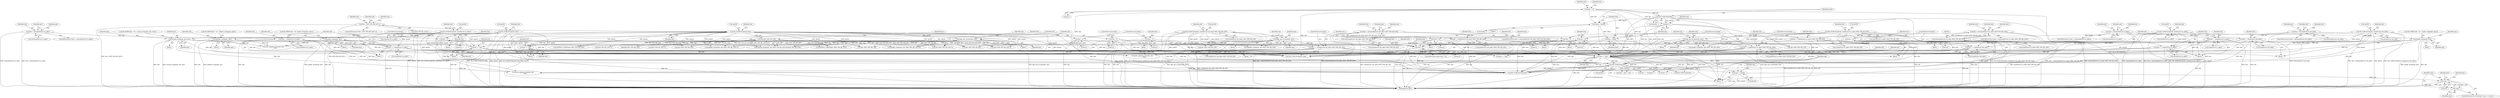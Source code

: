 digraph "0_tcpdump_13d52e9c0e7caf7e6325b0051bc90a49968be67f@pointer" {
"1001118" [label="(Call,snpa = tptr[0])"];
"1001114" [label="(Call,ND_TCHECK(tptr[0]))"];
"1000850" [label="(Call,ND_TCHECK2(tptr[0], sizeof(struct in6_addr)))"];
"1000756" [label="(Call,ND_TCHECK2(tptr[0], sizeof(struct in_addr)))"];
"1000892" [label="(Call,ND_TCHECK2(tptr[0], sizeof(struct in6_addr)+BGP_VPN_RD_LEN))"];
"1000798" [label="(Call,ND_TCHECK2(tptr[0], sizeof(struct in_addr)+BGP_VPN_RD_LEN))"];
"1000944" [label="(Call,ND_TCHECK2(tptr[0], sizeof(struct in_addr)))"];
"1001004" [label="(Call,ND_TCHECK2(tptr[0], tlen))"];
"1000989" [label="(Call,tlen < BGP_VPN_RD_LEN+1)"];
"1001111" [label="(Call,tptr += tlen)"];
"1000864" [label="(Call,tlen -= sizeof(struct in6_addr))"];
"1000834" [label="(Call,tlen < (int)sizeof(struct in6_addr))"];
"1000939" [label="(Call,tlen = 0)"];
"1000845" [label="(Call,tlen = 0)"];
"1000793" [label="(Call,tlen = 0)"];
"1000701" [label="(Call,tlen = nhlen)"];
"1000696" [label="(Call,nhlen = tptr[0])"];
"1000692" [label="(Call,ND_TCHECK(tptr[0]))"];
"1000689" [label="(Call,tptr +=3)"];
"1000751" [label="(Call,tlen = 0)"];
"1000887" [label="(Call,tlen = 0)"];
"1000984" [label="(Call,tlen = 0)"];
"1000820" [label="(Call,tlen -= (sizeof(struct in_addr)+BGP_VPN_RD_LEN))"];
"1000780" [label="(Call,tlen < (int)(sizeof(struct in_addr)+BGP_VPN_RD_LEN))"];
"1000782" [label="(Call,(int)(sizeof(struct in_addr)+BGP_VPN_RD_LEN))"];
"1001068" [label="(Call,tlen = 0)"];
"1000718" [label="(Call,tlen > 0)"];
"1000914" [label="(Call,tlen -= (sizeof(struct in6_addr)+BGP_VPN_RD_LEN))"];
"1000874" [label="(Call,tlen < (int)(sizeof(struct in6_addr)+BGP_VPN_RD_LEN))"];
"1000876" [label="(Call,(int)(sizeof(struct in6_addr)+BGP_VPN_RD_LEN))"];
"1000958" [label="(Call,tlen -= (sizeof(struct in_addr)))"];
"1000928" [label="(Call,tlen < (int)sizeof(struct in_addr))"];
"1000770" [label="(Call,tlen -= sizeof(struct in_addr))"];
"1000740" [label="(Call,tlen < (int)sizeof(struct in_addr))"];
"1000999" [label="(Call,tlen = 0)"];
"1000826" [label="(Call,tptr += (sizeof(struct in_addr)+BGP_VPN_RD_LEN))"];
"1000812" [label="(Call,bgp_vpn_rd_print(ndo, tptr))"];
"1000704" [label="(Call,tptr++)"];
"1000962" [label="(Call,tptr += (sizeof(struct in_addr)))"];
"1000955" [label="(Call,ipaddr_string(ndo, tptr))"];
"1000774" [label="(Call,tptr += sizeof(struct in_addr))"];
"1000767" [label="(Call,ipaddr_string(ndo, tptr))"];
"1000868" [label="(Call,tptr += sizeof(struct in6_addr))"];
"1000861" [label="(Call,ip6addr_string(ndo, tptr))"];
"1001065" [label="(Call,tptr += tlen)"];
"1001023" [label="(Call,tlen-BGP_VPN_RD_LEN)"];
"1001015" [label="(Call,bgp_vpn_rd_print(ndo, tptr))"];
"1000981" [label="(Call,tptr += tlen)"];
"1000977" [label="(Call,isonsap_string(ndo, tptr, tlen))"];
"1000967" [label="(Call,ND_TCHECK2(tptr[0], tlen))"];
"1000920" [label="(Call,tptr += (sizeof(struct in6_addr)+BGP_VPN_RD_LEN))"];
"1000906" [label="(Call,bgp_vpn_rd_print(ndo, tptr))"];
"1001135" [label="(Call,snpa > 0)"];
"1001138" [label="(Call,snpa--)"];
"1000874" [label="(Call,tlen < (int)(sizeof(struct in6_addr)+BGP_VPN_RD_LEN))"];
"1000776" [label="(Call,sizeof(struct in_addr))"];
"1000944" [label="(Call,ND_TCHECK2(tptr[0], sizeof(struct in_addr)))"];
"1000765" [label="(Block,)"];
"1000798" [label="(Call,ND_TCHECK2(tptr[0], sizeof(struct in_addr)+BGP_VPN_RD_LEN))"];
"1000888" [label="(Identifier,tlen)"];
"1000707" [label="(Identifier,tlen)"];
"1001114" [label="(Call,ND_TCHECK(tptr[0]))"];
"1001097" [label="(Call,tptr += tlen)"];
"1001004" [label="(Call,ND_TCHECK2(tptr[0], tlen))"];
"1000835" [label="(Identifier,tlen)"];
"1000811" [label="(Block,)"];
"1000956" [label="(Identifier,ndo)"];
"1000878" [label="(Call,sizeof(struct in6_addr)+BGP_VPN_RD_LEN)"];
"1001116" [label="(Identifier,tptr)"];
"1001168" [label="(Identifier,tptr)"];
"1001005" [label="(Call,tptr[0])"];
"1000939" [label="(Call,tlen = 0)"];
"1000846" [label="(Identifier,tlen)"];
"1001066" [label="(Identifier,tptr)"];
"1000968" [label="(Call,tptr[0])"];
"1001073" [label="(Call,ND_TCHECK2(tptr[0], tlen))"];
"1000705" [label="(Identifier,tptr)"];
"1000797" [label="(Block,)"];
"1000836" [label="(Call,(int)sizeof(struct in6_addr))"];
"1000689" [label="(Call,tptr +=3)"];
"1000742" [label="(Call,(int)sizeof(struct in_addr))"];
"1000828" [label="(Call,sizeof(struct in_addr)+BGP_VPN_RD_LEN)"];
"1000718" [label="(Call,tlen > 0)"];
"1000780" [label="(Call,tlen < (int)(sizeof(struct in_addr)+BGP_VPN_RD_LEN))"];
"1000997" [label="(Identifier,ndo)"];
"1000840" [label="(Block,)"];
"1001120" [label="(Call,tptr[0])"];
"1000812" [label="(Call,bgp_vpn_rd_print(ndo, tptr))"];
"1001138" [label="(Call,snpa--)"];
"1000856" [label="(Call,ND_PRINT((ndo, \"%s\", ip6addr_string(ndo, tptr))))"];
"1000928" [label="(Call,tlen < (int)sizeof(struct in_addr))"];
"1000950" [label="(Call,ND_PRINT((ndo, \"%s\", ipaddr_string(ndo, tptr))))"];
"1000941" [label="(Literal,0)"];
"1000958" [label="(Call,tlen -= (sizeof(struct in_addr)))"];
"1000690" [label="(Identifier,tptr)"];
"1000892" [label="(Call,ND_TCHECK2(tptr[0], sizeof(struct in6_addr)+BGP_VPN_RD_LEN))"];
"1000814" [label="(Identifier,tptr)"];
"1000906" [label="(Call,bgp_vpn_rd_print(ndo, tptr))"];
"1001143" [label="(Identifier,tptr)"];
"1000934" [label="(Block,)"];
"1000959" [label="(Identifier,tlen)"];
"1000930" [label="(Call,(int)sizeof(struct in_addr))"];
"1001118" [label="(Call,snpa = tptr[0])"];
"1000756" [label="(Call,ND_TCHECK2(tptr[0], sizeof(struct in_addr)))"];
"1000989" [label="(Call,tlen < BGP_VPN_RD_LEN+1)"];
"1000755" [label="(Block,)"];
"1000739" [label="(ControlStructure,if (tlen < (int)sizeof(struct in_addr)))"];
"1000960" [label="(Call,sizeof(struct in_addr))"];
"1000971" [label="(Identifier,tlen)"];
"1000794" [label="(Identifier,tlen)"];
"1000693" [label="(Call,tptr[0])"];
"1000910" [label="(Identifier,ndo)"];
"1000983" [label="(Identifier,tlen)"];
"1000945" [label="(Call,tptr[0])"];
"1001167" [label="(Call,tptr < pptr + len)"];
"1001071" [label="(ControlStructure,break;)"];
"1000813" [label="(Identifier,ndo)"];
"1000692" [label="(Call,ND_TCHECK(tptr[0]))"];
"1000793" [label="(Call,tlen = 0)"];
"1000864" [label="(Call,tlen -= sizeof(struct in6_addr))"];
"1001001" [label="(Literal,0)"];
"1000771" [label="(Identifier,tlen)"];
"1000764" [label="(Identifier,ndo)"];
"1000817" [label="(Call,tptr+BGP_VPN_RD_LEN)"];
"1000843" [label="(Identifier,ndo)"];
"1000889" [label="(Literal,0)"];
"1000753" [label="(Literal,0)"];
"1000926" [label="(ControlStructure,break;)"];
"1000717" [label="(ControlStructure,while (tlen > 0))"];
"1000847" [label="(Literal,0)"];
"1001068" [label="(Call,tlen = 0)"];
"1000865" [label="(Identifier,tlen)"];
"1000980" [label="(Identifier,tlen)"];
"1000769" [label="(Identifier,tptr)"];
"1000799" [label="(Call,tptr[0])"];
"1001000" [label="(Identifier,tlen)"];
"1001014" [label="(Block,)"];
"1001062" [label="(Call,BGP_VPN_RD_LEN+3)"];
"1001006" [label="(Identifier,tptr)"];
"1001136" [label="(Identifier,snpa)"];
"1000827" [label="(Identifier,tptr)"];
"1000788" [label="(Block,)"];
"1000834" [label="(Call,tlen < (int)sizeof(struct in6_addr))"];
"1000791" [label="(Identifier,ndo)"];
"1001016" [label="(Identifier,ndo)"];
"1000849" [label="(Block,)"];
"1000955" [label="(Call,ipaddr_string(ndo, tptr))"];
"1000698" [label="(Call,tptr[0])"];
"1000902" [label="(Identifier,ndo)"];
"1001025" [label="(Identifier,BGP_VPN_RD_LEN)"];
"1000768" [label="(Identifier,ndo)"];
"1001139" [label="(Identifier,snpa)"];
"1000908" [label="(Identifier,tptr)"];
"1000845" [label="(Call,tlen = 0)"];
"1000779" [label="(ControlStructure,if (tlen < (int)(sizeof(struct in_addr)+BGP_VPN_RD_LEN)))"];
"1000859" [label="(Block,)"];
"1000697" [label="(Identifier,nhlen)"];
"1001634" [label="(Call,tptr += advance)"];
"1000772" [label="(Call,sizeof(struct in_addr))"];
"1000720" [label="(Literal,0)"];
"1000981" [label="(Call,tptr += tlen)"];
"1001017" [label="(Identifier,tptr)"];
"1000885" [label="(Identifier,ndo)"];
"1000991" [label="(Call,BGP_VPN_RD_LEN+1)"];
"1000775" [label="(Identifier,tptr)"];
"1001092" [label="(Call,print_unknown_data(ndo, tptr, \"\n\t    \", tlen))"];
"1000982" [label="(Identifier,tptr)"];
"1000915" [label="(Identifier,tlen)"];
"1000800" [label="(Identifier,tptr)"];
"1000988" [label="(ControlStructure,if (tlen < BGP_VPN_RD_LEN+1))"];
"1001060" [label="(Call,tptr+BGP_VPN_RD_LEN+3)"];
"1000815" [label="(Call,ipaddr_string(ndo, tptr+BGP_VPN_RD_LEN))"];
"1001048" [label="(Call,EXTRACT_24BITS(tptr+BGP_VPN_RD_LEN))"];
"1000808" [label="(Identifier,ndo)"];
"1001011" [label="(Identifier,ndo)"];
"1000757" [label="(Call,tptr[0])"];
"1000802" [label="(Call,sizeof(struct in_addr)+BGP_VPN_RD_LEN)"];
"1000987" [label="(ControlStructure,break;)"];
"1000740" [label="(Call,tlen < (int)sizeof(struct in_addr))"];
"1000916" [label="(Call,sizeof(struct in6_addr)+BGP_VPN_RD_LEN)"];
"1001018" [label="(Call,isonsap_string(ndo, tptr+BGP_VPN_RD_LEN,tlen-BGP_VPN_RD_LEN))"];
"1000986" [label="(Literal,0)"];
"1000894" [label="(Identifier,tptr)"];
"1001008" [label="(Identifier,tlen)"];
"1000978" [label="(Identifier,ndo)"];
"1000905" [label="(Block,)"];
"1000767" [label="(Call,ipaddr_string(ndo, tptr))"];
"1001134" [label="(ControlStructure,for (/*nothing*/; snpa > 0; snpa--))"];
"1000826" [label="(Call,tptr += (sizeof(struct in_addr)+BGP_VPN_RD_LEN))"];
"1000741" [label="(Identifier,tlen)"];
"1000870" [label="(Call,sizeof(struct in6_addr))"];
"1000876" [label="(Call,(int)(sizeof(struct in6_addr)+BGP_VPN_RD_LEN))"];
"1001003" [label="(Block,)"];
"1001015" [label="(Call,bgp_vpn_rd_print(ndo, tptr))"];
"1000758" [label="(Identifier,tptr)"];
"1000966" [label="(ControlStructure,break;)"];
"1000784" [label="(Call,sizeof(struct in_addr)+BGP_VPN_RD_LEN)"];
"1001069" [label="(Identifier,tlen)"];
"1000975" [label="(Block,)"];
"1000972" [label="(Call,ND_PRINT((ndo, \"%s\", isonsap_string(ndo, tptr, tlen))))"];
"1000963" [label="(Identifier,tptr)"];
"1001124" [label="(Identifier,tptr)"];
"1000749" [label="(Identifier,ndo)"];
"1000896" [label="(Call,sizeof(struct in6_addr)+BGP_VPN_RD_LEN)"];
"1001115" [label="(Call,tptr[0])"];
"1000696" [label="(Call,nhlen = tptr[0])"];
"1000702" [label="(Identifier,tlen)"];
"1000999" [label="(Call,tlen = 0)"];
"1000882" [label="(Block,)"];
"1000927" [label="(ControlStructure,if (tlen < (int)sizeof(struct in_addr)))"];
"1000953" [label="(Block,)"];
"1001042" [label="(Call,BGP_VPN_RD_LEN+4)"];
"1000921" [label="(Identifier,tptr)"];
"1001123" [label="(Call,tptr++)"];
"1000875" [label="(Identifier,tlen)"];
"1000909" [label="(Call,ip6addr_string(ndo, tptr+BGP_VPN_RD_LEN))"];
"1000920" [label="(Call,tptr += (sizeof(struct in6_addr)+BGP_VPN_RD_LEN))"];
"1000891" [label="(Block,)"];
"1001111" [label="(Call,tptr += tlen)"];
"1000704" [label="(Call,tptr++)"];
"1000990" [label="(Identifier,tlen)"];
"1000820" [label="(Call,tlen -= (sizeof(struct in_addr)+BGP_VPN_RD_LEN))"];
"1000751" [label="(Call,tlen = 0)"];
"1000948" [label="(Call,sizeof(struct in_addr))"];
"1000795" [label="(Literal,0)"];
"1000994" [label="(Block,)"];
"1001029" [label="(Call,tptr+BGP_VPN_RD_LEN)"];
"1001024" [label="(Identifier,tlen)"];
"1001067" [label="(Identifier,tlen)"];
"1001137" [label="(Literal,0)"];
"1000893" [label="(Call,tptr[0])"];
"1000832" [label="(ControlStructure,break;)"];
"1001020" [label="(Call,tptr+BGP_VPN_RD_LEN)"];
"1000852" [label="(Identifier,tptr)"];
"1000985" [label="(Identifier,tlen)"];
"1000752" [label="(Identifier,tlen)"];
"1000854" [label="(Call,sizeof(struct in6_addr))"];
"1000821" [label="(Identifier,tlen)"];
"1000781" [label="(Identifier,tlen)"];
"1001019" [label="(Identifier,ndo)"];
"1000863" [label="(Identifier,tptr)"];
"1000719" [label="(Identifier,tlen)"];
"1000967" [label="(Call,ND_TCHECK2(tptr[0], tlen))"];
"1000774" [label="(Call,tptr += sizeof(struct in_addr))"];
"1000738" [label="(Block,)"];
"1000833" [label="(ControlStructure,if (tlen < (int)sizeof(struct in6_addr)))"];
"1001049" [label="(Call,tptr+BGP_VPN_RD_LEN)"];
"1000851" [label="(Call,tptr[0])"];
"1001028" [label="(Call,EXTRACT_32BITS(tptr+BGP_VPN_RD_LEN))"];
"1001107" [label="(Identifier,ndo)"];
"1000701" [label="(Call,tlen = nhlen)"];
"1000952" [label="(Identifier,ndo)"];
"1000977" [label="(Call,isonsap_string(ndo, tptr, tlen))"];
"1001058" [label="(Call,ip6addr_string(ndo, tptr+BGP_VPN_RD_LEN+3))"];
"1000887" [label="(Call,tlen = 0)"];
"1000964" [label="(Call,sizeof(struct in_addr))"];
"1000694" [label="(Identifier,tptr)"];
"1000862" [label="(Identifier,ndo)"];
"1001038" [label="(Call,ipaddr_string(ndo, tptr+BGP_VPN_RD_LEN+4))"];
"1001119" [label="(Identifier,snpa)"];
"1001141" [label="(Call,ND_TCHECK(tptr[0]))"];
"1000911" [label="(Call,tptr+BGP_VPN_RD_LEN)"];
"1001112" [label="(Identifier,tptr)"];
"1000782" [label="(Call,(int)(sizeof(struct in_addr)+BGP_VPN_RD_LEN))"];
"1000873" [label="(ControlStructure,if (tlen < (int)(sizeof(struct in6_addr)+BGP_VPN_RD_LEN)))"];
"1000962" [label="(Call,tptr += (sizeof(struct in_addr)))"];
"1000762" [label="(Call,ND_PRINT((ndo, \"%s\",ipaddr_string(ndo, tptr))))"];
"1001135" [label="(Call,snpa > 0)"];
"1000861" [label="(Call,ip6addr_string(ndo, tptr))"];
"1000866" [label="(Call,sizeof(struct in6_addr))"];
"1002919" [label="(MethodReturn,RET)"];
"1002909" [label="(Call,print_unknown_data(ndo, pptr, \"\n\t    \", len))"];
"1000974" [label="(Identifier,ndo)"];
"1001615" [label="(Call,print_unknown_data(ndo, tptr, \"\n\t    \", tlen))"];
"1000872" [label="(ControlStructure,break;)"];
"1000822" [label="(Call,sizeof(struct in_addr)+BGP_VPN_RD_LEN)"];
"1000691" [label="(Literal,3)"];
"1000725" [label="(Identifier,nnh)"];
"1001065" [label="(Call,tptr += tlen)"];
"1000957" [label="(Identifier,tptr)"];
"1000937" [label="(Identifier,ndo)"];
"1000770" [label="(Call,tlen -= sizeof(struct in_addr))"];
"1000914" [label="(Call,tlen -= (sizeof(struct in6_addr)+BGP_VPN_RD_LEN))"];
"1000940" [label="(Identifier,tlen)"];
"1001070" [label="(Literal,0)"];
"1000929" [label="(Identifier,tlen)"];
"1001113" [label="(Identifier,tlen)"];
"1000946" [label="(Identifier,tptr)"];
"1000850" [label="(Call,ND_TCHECK2(tptr[0], sizeof(struct in6_addr)))"];
"1000869" [label="(Identifier,tptr)"];
"1000922" [label="(Call,sizeof(struct in6_addr)+BGP_VPN_RD_LEN)"];
"1000760" [label="(Call,sizeof(struct in_addr))"];
"1000868" [label="(Call,tptr += sizeof(struct in6_addr))"];
"1000150" [label="(Block,)"];
"1000703" [label="(Identifier,nhlen)"];
"1000984" [label="(Call,tlen = 0)"];
"1000816" [label="(Identifier,ndo)"];
"1000907" [label="(Identifier,ndo)"];
"1001597" [label="(Call,ND_TCHECK2(*tptr,tlen))"];
"1000858" [label="(Identifier,ndo)"];
"1000943" [label="(Block,)"];
"1001040" [label="(Call,tptr+BGP_VPN_RD_LEN+4)"];
"1001023" [label="(Call,tlen-BGP_VPN_RD_LEN)"];
"1000746" [label="(Block,)"];
"1000778" [label="(ControlStructure,break;)"];
"1000979" [label="(Identifier,tptr)"];
"1001118" -> "1000150"  [label="AST: "];
"1001118" -> "1001120"  [label="CFG: "];
"1001119" -> "1001118"  [label="AST: "];
"1001120" -> "1001118"  [label="AST: "];
"1001124" -> "1001118"  [label="CFG: "];
"1001118" -> "1002919"  [label="DDG: snpa"];
"1001118" -> "1002919"  [label="DDG: tptr[0]"];
"1001114" -> "1001118"  [label="DDG: tptr[0]"];
"1001111" -> "1001118"  [label="DDG: tptr"];
"1001118" -> "1001135"  [label="DDG: snpa"];
"1001114" -> "1000150"  [label="AST: "];
"1001114" -> "1001115"  [label="CFG: "];
"1001115" -> "1001114"  [label="AST: "];
"1001119" -> "1001114"  [label="CFG: "];
"1001114" -> "1002919"  [label="DDG: ND_TCHECK(tptr[0])"];
"1000850" -> "1001114"  [label="DDG: tptr[0]"];
"1000756" -> "1001114"  [label="DDG: tptr[0]"];
"1000892" -> "1001114"  [label="DDG: tptr[0]"];
"1000798" -> "1001114"  [label="DDG: tptr[0]"];
"1000944" -> "1001114"  [label="DDG: tptr[0]"];
"1001004" -> "1001114"  [label="DDG: tptr[0]"];
"1001111" -> "1001114"  [label="DDG: tptr"];
"1000967" -> "1001114"  [label="DDG: tptr[0]"];
"1000692" -> "1001114"  [label="DDG: tptr[0]"];
"1000689" -> "1001114"  [label="DDG: tptr"];
"1001114" -> "1001123"  [label="DDG: tptr[0]"];
"1001114" -> "1001141"  [label="DDG: tptr[0]"];
"1001114" -> "1001167"  [label="DDG: tptr[0]"];
"1001114" -> "1001597"  [label="DDG: tptr[0]"];
"1001114" -> "1001615"  [label="DDG: tptr[0]"];
"1001114" -> "1001634"  [label="DDG: tptr[0]"];
"1000850" -> "1000849"  [label="AST: "];
"1000850" -> "1000854"  [label="CFG: "];
"1000851" -> "1000850"  [label="AST: "];
"1000854" -> "1000850"  [label="AST: "];
"1000858" -> "1000850"  [label="CFG: "];
"1000850" -> "1002919"  [label="DDG: tptr[0]"];
"1000850" -> "1002919"  [label="DDG: ND_TCHECK2(tptr[0], sizeof(struct in6_addr))"];
"1000850" -> "1000861"  [label="DDG: tptr[0]"];
"1000850" -> "1000868"  [label="DDG: tptr[0]"];
"1000850" -> "1001073"  [label="DDG: tptr[0]"];
"1000850" -> "1001111"  [label="DDG: tptr[0]"];
"1000756" -> "1000755"  [label="AST: "];
"1000756" -> "1000760"  [label="CFG: "];
"1000757" -> "1000756"  [label="AST: "];
"1000760" -> "1000756"  [label="AST: "];
"1000764" -> "1000756"  [label="CFG: "];
"1000756" -> "1002919"  [label="DDG: tptr[0]"];
"1000756" -> "1002919"  [label="DDG: ND_TCHECK2(tptr[0], sizeof(struct in_addr))"];
"1000756" -> "1000767"  [label="DDG: tptr[0]"];
"1000756" -> "1000774"  [label="DDG: tptr[0]"];
"1000756" -> "1001073"  [label="DDG: tptr[0]"];
"1000756" -> "1001111"  [label="DDG: tptr[0]"];
"1000892" -> "1000891"  [label="AST: "];
"1000892" -> "1000896"  [label="CFG: "];
"1000893" -> "1000892"  [label="AST: "];
"1000896" -> "1000892"  [label="AST: "];
"1000902" -> "1000892"  [label="CFG: "];
"1000892" -> "1002919"  [label="DDG: tptr[0]"];
"1000892" -> "1002919"  [label="DDG: ND_TCHECK2(tptr[0], sizeof(struct in6_addr)+BGP_VPN_RD_LEN)"];
"1000892" -> "1000906"  [label="DDG: tptr[0]"];
"1000892" -> "1000909"  [label="DDG: tptr[0]"];
"1000892" -> "1000911"  [label="DDG: tptr[0]"];
"1000892" -> "1000920"  [label="DDG: tptr[0]"];
"1000892" -> "1001073"  [label="DDG: tptr[0]"];
"1000892" -> "1001111"  [label="DDG: tptr[0]"];
"1000798" -> "1000797"  [label="AST: "];
"1000798" -> "1000802"  [label="CFG: "];
"1000799" -> "1000798"  [label="AST: "];
"1000802" -> "1000798"  [label="AST: "];
"1000808" -> "1000798"  [label="CFG: "];
"1000798" -> "1002919"  [label="DDG: tptr[0]"];
"1000798" -> "1002919"  [label="DDG: ND_TCHECK2(tptr[0], sizeof(struct in_addr)+BGP_VPN_RD_LEN)"];
"1000798" -> "1000812"  [label="DDG: tptr[0]"];
"1000798" -> "1000815"  [label="DDG: tptr[0]"];
"1000798" -> "1000817"  [label="DDG: tptr[0]"];
"1000798" -> "1000826"  [label="DDG: tptr[0]"];
"1000798" -> "1001073"  [label="DDG: tptr[0]"];
"1000798" -> "1001111"  [label="DDG: tptr[0]"];
"1000944" -> "1000943"  [label="AST: "];
"1000944" -> "1000948"  [label="CFG: "];
"1000945" -> "1000944"  [label="AST: "];
"1000948" -> "1000944"  [label="AST: "];
"1000952" -> "1000944"  [label="CFG: "];
"1000944" -> "1002919"  [label="DDG: ND_TCHECK2(tptr[0], sizeof(struct in_addr))"];
"1000944" -> "1002919"  [label="DDG: tptr[0]"];
"1000944" -> "1000955"  [label="DDG: tptr[0]"];
"1000944" -> "1000962"  [label="DDG: tptr[0]"];
"1000944" -> "1001073"  [label="DDG: tptr[0]"];
"1000944" -> "1001111"  [label="DDG: tptr[0]"];
"1001004" -> "1001003"  [label="AST: "];
"1001004" -> "1001008"  [label="CFG: "];
"1001005" -> "1001004"  [label="AST: "];
"1001008" -> "1001004"  [label="AST: "];
"1001011" -> "1001004"  [label="CFG: "];
"1001004" -> "1002919"  [label="DDG: ND_TCHECK2(tptr[0], tlen)"];
"1001004" -> "1002919"  [label="DDG: tptr[0]"];
"1000989" -> "1001004"  [label="DDG: tlen"];
"1001004" -> "1001015"  [label="DDG: tptr[0]"];
"1001004" -> "1001018"  [label="DDG: tptr[0]"];
"1001004" -> "1001020"  [label="DDG: tptr[0]"];
"1001004" -> "1001023"  [label="DDG: tlen"];
"1001004" -> "1001028"  [label="DDG: tptr[0]"];
"1001004" -> "1001029"  [label="DDG: tptr[0]"];
"1001004" -> "1001038"  [label="DDG: tptr[0]"];
"1001004" -> "1001040"  [label="DDG: tptr[0]"];
"1001004" -> "1001048"  [label="DDG: tptr[0]"];
"1001004" -> "1001049"  [label="DDG: tptr[0]"];
"1001004" -> "1001058"  [label="DDG: tptr[0]"];
"1001004" -> "1001060"  [label="DDG: tptr[0]"];
"1001004" -> "1001065"  [label="DDG: tptr[0]"];
"1001004" -> "1001073"  [label="DDG: tptr[0]"];
"1001004" -> "1001111"  [label="DDG: tptr[0]"];
"1000989" -> "1000988"  [label="AST: "];
"1000989" -> "1000991"  [label="CFG: "];
"1000990" -> "1000989"  [label="AST: "];
"1000991" -> "1000989"  [label="AST: "];
"1000997" -> "1000989"  [label="CFG: "];
"1001006" -> "1000989"  [label="CFG: "];
"1000989" -> "1002919"  [label="DDG: tlen < BGP_VPN_RD_LEN+1"];
"1000989" -> "1002919"  [label="DDG: BGP_VPN_RD_LEN+1"];
"1001111" -> "1000150"  [label="AST: "];
"1001111" -> "1001113"  [label="CFG: "];
"1001112" -> "1001111"  [label="AST: "];
"1001113" -> "1001111"  [label="AST: "];
"1001116" -> "1001111"  [label="CFG: "];
"1001111" -> "1002919"  [label="DDG: tlen"];
"1000864" -> "1001111"  [label="DDG: tlen"];
"1000939" -> "1001111"  [label="DDG: tlen"];
"1000845" -> "1001111"  [label="DDG: tlen"];
"1000793" -> "1001111"  [label="DDG: tlen"];
"1000701" -> "1001111"  [label="DDG: tlen"];
"1000751" -> "1001111"  [label="DDG: tlen"];
"1000887" -> "1001111"  [label="DDG: tlen"];
"1000984" -> "1001111"  [label="DDG: tlen"];
"1000820" -> "1001111"  [label="DDG: tlen"];
"1001068" -> "1001111"  [label="DDG: tlen"];
"1000718" -> "1001111"  [label="DDG: tlen"];
"1000914" -> "1001111"  [label="DDG: tlen"];
"1000958" -> "1001111"  [label="DDG: tlen"];
"1000770" -> "1001111"  [label="DDG: tlen"];
"1000999" -> "1001111"  [label="DDG: tlen"];
"1000826" -> "1001111"  [label="DDG: tptr"];
"1000704" -> "1001111"  [label="DDG: tptr"];
"1000962" -> "1001111"  [label="DDG: tptr"];
"1000774" -> "1001111"  [label="DDG: tptr"];
"1000868" -> "1001111"  [label="DDG: tptr"];
"1001065" -> "1001111"  [label="DDG: tptr"];
"1000981" -> "1001111"  [label="DDG: tptr"];
"1000920" -> "1001111"  [label="DDG: tptr"];
"1000967" -> "1001111"  [label="DDG: tptr[0]"];
"1000692" -> "1001111"  [label="DDG: tptr[0]"];
"1000689" -> "1001111"  [label="DDG: tptr"];
"1001111" -> "1001123"  [label="DDG: tptr"];
"1001111" -> "1001141"  [label="DDG: tptr"];
"1001111" -> "1001167"  [label="DDG: tptr"];
"1001111" -> "1001597"  [label="DDG: tptr"];
"1001111" -> "1001615"  [label="DDG: tptr"];
"1001111" -> "1001634"  [label="DDG: tptr"];
"1000864" -> "1000849"  [label="AST: "];
"1000864" -> "1000866"  [label="CFG: "];
"1000865" -> "1000864"  [label="AST: "];
"1000866" -> "1000864"  [label="AST: "];
"1000869" -> "1000864"  [label="CFG: "];
"1000864" -> "1002919"  [label="DDG: tlen"];
"1000864" -> "1000718"  [label="DDG: tlen"];
"1000834" -> "1000864"  [label="DDG: tlen"];
"1000864" -> "1001597"  [label="DDG: tlen"];
"1000834" -> "1000833"  [label="AST: "];
"1000834" -> "1000836"  [label="CFG: "];
"1000835" -> "1000834"  [label="AST: "];
"1000836" -> "1000834"  [label="AST: "];
"1000843" -> "1000834"  [label="CFG: "];
"1000852" -> "1000834"  [label="CFG: "];
"1000834" -> "1002919"  [label="DDG: tlen < (int)sizeof(struct in6_addr)"];
"1000834" -> "1002919"  [label="DDG: (int)sizeof(struct in6_addr)"];
"1000939" -> "1000934"  [label="AST: "];
"1000939" -> "1000941"  [label="CFG: "];
"1000940" -> "1000939"  [label="AST: "];
"1000941" -> "1000939"  [label="AST: "];
"1000966" -> "1000939"  [label="CFG: "];
"1000939" -> "1002919"  [label="DDG: tlen"];
"1000939" -> "1000718"  [label="DDG: tlen"];
"1000939" -> "1001597"  [label="DDG: tlen"];
"1000845" -> "1000840"  [label="AST: "];
"1000845" -> "1000847"  [label="CFG: "];
"1000846" -> "1000845"  [label="AST: "];
"1000847" -> "1000845"  [label="AST: "];
"1000872" -> "1000845"  [label="CFG: "];
"1000845" -> "1002919"  [label="DDG: tlen"];
"1000845" -> "1000718"  [label="DDG: tlen"];
"1000845" -> "1001597"  [label="DDG: tlen"];
"1000793" -> "1000788"  [label="AST: "];
"1000793" -> "1000795"  [label="CFG: "];
"1000794" -> "1000793"  [label="AST: "];
"1000795" -> "1000793"  [label="AST: "];
"1000832" -> "1000793"  [label="CFG: "];
"1000793" -> "1002919"  [label="DDG: tlen"];
"1000793" -> "1000718"  [label="DDG: tlen"];
"1000793" -> "1001597"  [label="DDG: tlen"];
"1000701" -> "1000150"  [label="AST: "];
"1000701" -> "1000703"  [label="CFG: "];
"1000702" -> "1000701"  [label="AST: "];
"1000703" -> "1000701"  [label="AST: "];
"1000705" -> "1000701"  [label="CFG: "];
"1000701" -> "1002919"  [label="DDG: nhlen"];
"1000696" -> "1000701"  [label="DDG: nhlen"];
"1000701" -> "1000718"  [label="DDG: tlen"];
"1000701" -> "1001597"  [label="DDG: tlen"];
"1000696" -> "1000150"  [label="AST: "];
"1000696" -> "1000698"  [label="CFG: "];
"1000697" -> "1000696"  [label="AST: "];
"1000698" -> "1000696"  [label="AST: "];
"1000702" -> "1000696"  [label="CFG: "];
"1000692" -> "1000696"  [label="DDG: tptr[0]"];
"1000689" -> "1000696"  [label="DDG: tptr"];
"1000692" -> "1000150"  [label="AST: "];
"1000692" -> "1000693"  [label="CFG: "];
"1000693" -> "1000692"  [label="AST: "];
"1000697" -> "1000692"  [label="CFG: "];
"1000692" -> "1002919"  [label="DDG: ND_TCHECK(tptr[0])"];
"1000689" -> "1000692"  [label="DDG: tptr"];
"1000692" -> "1000704"  [label="DDG: tptr[0]"];
"1000692" -> "1001073"  [label="DDG: tptr[0]"];
"1000689" -> "1000150"  [label="AST: "];
"1000689" -> "1000691"  [label="CFG: "];
"1000690" -> "1000689"  [label="AST: "];
"1000691" -> "1000689"  [label="AST: "];
"1000694" -> "1000689"  [label="CFG: "];
"1000689" -> "1000704"  [label="DDG: tptr"];
"1000689" -> "1001073"  [label="DDG: tptr"];
"1000751" -> "1000746"  [label="AST: "];
"1000751" -> "1000753"  [label="CFG: "];
"1000752" -> "1000751"  [label="AST: "];
"1000753" -> "1000751"  [label="AST: "];
"1000778" -> "1000751"  [label="CFG: "];
"1000751" -> "1002919"  [label="DDG: tlen"];
"1000751" -> "1000718"  [label="DDG: tlen"];
"1000751" -> "1001597"  [label="DDG: tlen"];
"1000887" -> "1000882"  [label="AST: "];
"1000887" -> "1000889"  [label="CFG: "];
"1000888" -> "1000887"  [label="AST: "];
"1000889" -> "1000887"  [label="AST: "];
"1000926" -> "1000887"  [label="CFG: "];
"1000887" -> "1002919"  [label="DDG: tlen"];
"1000887" -> "1000718"  [label="DDG: tlen"];
"1000887" -> "1001597"  [label="DDG: tlen"];
"1000984" -> "1000738"  [label="AST: "];
"1000984" -> "1000986"  [label="CFG: "];
"1000985" -> "1000984"  [label="AST: "];
"1000986" -> "1000984"  [label="AST: "];
"1000987" -> "1000984"  [label="CFG: "];
"1000984" -> "1002919"  [label="DDG: tlen"];
"1000984" -> "1000718"  [label="DDG: tlen"];
"1000984" -> "1001597"  [label="DDG: tlen"];
"1000820" -> "1000797"  [label="AST: "];
"1000820" -> "1000822"  [label="CFG: "];
"1000821" -> "1000820"  [label="AST: "];
"1000822" -> "1000820"  [label="AST: "];
"1000827" -> "1000820"  [label="CFG: "];
"1000820" -> "1002919"  [label="DDG: tlen"];
"1000820" -> "1000718"  [label="DDG: tlen"];
"1000780" -> "1000820"  [label="DDG: tlen"];
"1000820" -> "1001597"  [label="DDG: tlen"];
"1000780" -> "1000779"  [label="AST: "];
"1000780" -> "1000782"  [label="CFG: "];
"1000781" -> "1000780"  [label="AST: "];
"1000782" -> "1000780"  [label="AST: "];
"1000791" -> "1000780"  [label="CFG: "];
"1000800" -> "1000780"  [label="CFG: "];
"1000780" -> "1002919"  [label="DDG: tlen < (int)(sizeof(struct in_addr)+BGP_VPN_RD_LEN)"];
"1000780" -> "1002919"  [label="DDG: (int)(sizeof(struct in_addr)+BGP_VPN_RD_LEN)"];
"1000782" -> "1000780"  [label="DDG: sizeof(struct in_addr)+BGP_VPN_RD_LEN"];
"1000782" -> "1000784"  [label="CFG: "];
"1000783" -> "1000782"  [label="AST: "];
"1000784" -> "1000782"  [label="AST: "];
"1000782" -> "1002919"  [label="DDG: sizeof(struct in_addr)+BGP_VPN_RD_LEN"];
"1001068" -> "1001003"  [label="AST: "];
"1001068" -> "1001070"  [label="CFG: "];
"1001069" -> "1001068"  [label="AST: "];
"1001070" -> "1001068"  [label="AST: "];
"1001071" -> "1001068"  [label="CFG: "];
"1001068" -> "1002919"  [label="DDG: tlen"];
"1001068" -> "1000718"  [label="DDG: tlen"];
"1001068" -> "1001597"  [label="DDG: tlen"];
"1000718" -> "1000717"  [label="AST: "];
"1000718" -> "1000720"  [label="CFG: "];
"1000719" -> "1000718"  [label="AST: "];
"1000720" -> "1000718"  [label="AST: "];
"1000725" -> "1000718"  [label="CFG: "];
"1001107" -> "1000718"  [label="CFG: "];
"1000718" -> "1002919"  [label="DDG: tlen > 0"];
"1000914" -> "1000718"  [label="DDG: tlen"];
"1000958" -> "1000718"  [label="DDG: tlen"];
"1000770" -> "1000718"  [label="DDG: tlen"];
"1000999" -> "1000718"  [label="DDG: tlen"];
"1000718" -> "1001073"  [label="DDG: tlen"];
"1000718" -> "1001597"  [label="DDG: tlen"];
"1000914" -> "1000891"  [label="AST: "];
"1000914" -> "1000916"  [label="CFG: "];
"1000915" -> "1000914"  [label="AST: "];
"1000916" -> "1000914"  [label="AST: "];
"1000921" -> "1000914"  [label="CFG: "];
"1000914" -> "1002919"  [label="DDG: tlen"];
"1000874" -> "1000914"  [label="DDG: tlen"];
"1000914" -> "1001597"  [label="DDG: tlen"];
"1000874" -> "1000873"  [label="AST: "];
"1000874" -> "1000876"  [label="CFG: "];
"1000875" -> "1000874"  [label="AST: "];
"1000876" -> "1000874"  [label="AST: "];
"1000885" -> "1000874"  [label="CFG: "];
"1000894" -> "1000874"  [label="CFG: "];
"1000874" -> "1002919"  [label="DDG: tlen < (int)(sizeof(struct in6_addr)+BGP_VPN_RD_LEN)"];
"1000874" -> "1002919"  [label="DDG: (int)(sizeof(struct in6_addr)+BGP_VPN_RD_LEN)"];
"1000876" -> "1000874"  [label="DDG: sizeof(struct in6_addr)+BGP_VPN_RD_LEN"];
"1000876" -> "1000878"  [label="CFG: "];
"1000877" -> "1000876"  [label="AST: "];
"1000878" -> "1000876"  [label="AST: "];
"1000876" -> "1002919"  [label="DDG: sizeof(struct in6_addr)+BGP_VPN_RD_LEN"];
"1000958" -> "1000943"  [label="AST: "];
"1000958" -> "1000960"  [label="CFG: "];
"1000959" -> "1000958"  [label="AST: "];
"1000960" -> "1000958"  [label="AST: "];
"1000963" -> "1000958"  [label="CFG: "];
"1000958" -> "1002919"  [label="DDG: tlen"];
"1000928" -> "1000958"  [label="DDG: tlen"];
"1000958" -> "1001597"  [label="DDG: tlen"];
"1000928" -> "1000927"  [label="AST: "];
"1000928" -> "1000930"  [label="CFG: "];
"1000929" -> "1000928"  [label="AST: "];
"1000930" -> "1000928"  [label="AST: "];
"1000937" -> "1000928"  [label="CFG: "];
"1000946" -> "1000928"  [label="CFG: "];
"1000928" -> "1002919"  [label="DDG: (int)sizeof(struct in_addr)"];
"1000928" -> "1002919"  [label="DDG: tlen < (int)sizeof(struct in_addr)"];
"1000770" -> "1000755"  [label="AST: "];
"1000770" -> "1000772"  [label="CFG: "];
"1000771" -> "1000770"  [label="AST: "];
"1000772" -> "1000770"  [label="AST: "];
"1000775" -> "1000770"  [label="CFG: "];
"1000770" -> "1002919"  [label="DDG: tlen"];
"1000740" -> "1000770"  [label="DDG: tlen"];
"1000770" -> "1001597"  [label="DDG: tlen"];
"1000740" -> "1000739"  [label="AST: "];
"1000740" -> "1000742"  [label="CFG: "];
"1000741" -> "1000740"  [label="AST: "];
"1000742" -> "1000740"  [label="AST: "];
"1000749" -> "1000740"  [label="CFG: "];
"1000758" -> "1000740"  [label="CFG: "];
"1000740" -> "1002919"  [label="DDG: (int)sizeof(struct in_addr)"];
"1000740" -> "1002919"  [label="DDG: tlen < (int)sizeof(struct in_addr)"];
"1000999" -> "1000994"  [label="AST: "];
"1000999" -> "1001001"  [label="CFG: "];
"1001000" -> "1000999"  [label="AST: "];
"1001001" -> "1000999"  [label="AST: "];
"1001071" -> "1000999"  [label="CFG: "];
"1000999" -> "1002919"  [label="DDG: tlen"];
"1000999" -> "1001597"  [label="DDG: tlen"];
"1000826" -> "1000797"  [label="AST: "];
"1000826" -> "1000828"  [label="CFG: "];
"1000827" -> "1000826"  [label="AST: "];
"1000828" -> "1000826"  [label="AST: "];
"1000832" -> "1000826"  [label="CFG: "];
"1000826" -> "1002919"  [label="DDG: tptr"];
"1000826" -> "1002919"  [label="DDG: sizeof(struct in_addr)+BGP_VPN_RD_LEN"];
"1000812" -> "1000826"  [label="DDG: tptr"];
"1000826" -> "1001073"  [label="DDG: tptr"];
"1000826" -> "1001092"  [label="DDG: tptr"];
"1000826" -> "1001097"  [label="DDG: tptr"];
"1000812" -> "1000811"  [label="AST: "];
"1000812" -> "1000814"  [label="CFG: "];
"1000813" -> "1000812"  [label="AST: "];
"1000814" -> "1000812"  [label="AST: "];
"1000816" -> "1000812"  [label="CFG: "];
"1000812" -> "1002919"  [label="DDG: bgp_vpn_rd_print(ndo, tptr)"];
"1000812" -> "1000815"  [label="DDG: ndo"];
"1000812" -> "1000815"  [label="DDG: tptr"];
"1000812" -> "1000817"  [label="DDG: tptr"];
"1000704" -> "1000150"  [label="AST: "];
"1000704" -> "1000705"  [label="CFG: "];
"1000705" -> "1000704"  [label="AST: "];
"1000707" -> "1000704"  [label="CFG: "];
"1000704" -> "1001073"  [label="DDG: tptr"];
"1000704" -> "1001092"  [label="DDG: tptr"];
"1000704" -> "1001097"  [label="DDG: tptr"];
"1000962" -> "1000943"  [label="AST: "];
"1000962" -> "1000964"  [label="CFG: "];
"1000963" -> "1000962"  [label="AST: "];
"1000964" -> "1000962"  [label="AST: "];
"1000966" -> "1000962"  [label="CFG: "];
"1000962" -> "1002919"  [label="DDG: tptr"];
"1000955" -> "1000962"  [label="DDG: tptr"];
"1000962" -> "1001073"  [label="DDG: tptr"];
"1000962" -> "1001092"  [label="DDG: tptr"];
"1000962" -> "1001097"  [label="DDG: tptr"];
"1000955" -> "1000953"  [label="AST: "];
"1000955" -> "1000957"  [label="CFG: "];
"1000956" -> "1000955"  [label="AST: "];
"1000957" -> "1000955"  [label="AST: "];
"1000950" -> "1000955"  [label="CFG: "];
"1000955" -> "1002919"  [label="DDG: ipaddr_string(ndo, tptr)"];
"1000955" -> "1002919"  [label="DDG: ndo"];
"1000955" -> "1001092"  [label="DDG: ndo"];
"1000955" -> "1001615"  [label="DDG: ndo"];
"1000955" -> "1002909"  [label="DDG: ndo"];
"1000774" -> "1000755"  [label="AST: "];
"1000774" -> "1000776"  [label="CFG: "];
"1000775" -> "1000774"  [label="AST: "];
"1000776" -> "1000774"  [label="AST: "];
"1000778" -> "1000774"  [label="CFG: "];
"1000774" -> "1002919"  [label="DDG: tptr"];
"1000767" -> "1000774"  [label="DDG: tptr"];
"1000774" -> "1001073"  [label="DDG: tptr"];
"1000774" -> "1001092"  [label="DDG: tptr"];
"1000774" -> "1001097"  [label="DDG: tptr"];
"1000767" -> "1000765"  [label="AST: "];
"1000767" -> "1000769"  [label="CFG: "];
"1000768" -> "1000767"  [label="AST: "];
"1000769" -> "1000767"  [label="AST: "];
"1000762" -> "1000767"  [label="CFG: "];
"1000767" -> "1002919"  [label="DDG: ipaddr_string(ndo, tptr)"];
"1000767" -> "1002919"  [label="DDG: ndo"];
"1000767" -> "1001092"  [label="DDG: ndo"];
"1000767" -> "1001615"  [label="DDG: ndo"];
"1000767" -> "1002909"  [label="DDG: ndo"];
"1000868" -> "1000849"  [label="AST: "];
"1000868" -> "1000870"  [label="CFG: "];
"1000869" -> "1000868"  [label="AST: "];
"1000870" -> "1000868"  [label="AST: "];
"1000872" -> "1000868"  [label="CFG: "];
"1000868" -> "1002919"  [label="DDG: tptr"];
"1000861" -> "1000868"  [label="DDG: tptr"];
"1000868" -> "1001073"  [label="DDG: tptr"];
"1000868" -> "1001092"  [label="DDG: tptr"];
"1000868" -> "1001097"  [label="DDG: tptr"];
"1000861" -> "1000859"  [label="AST: "];
"1000861" -> "1000863"  [label="CFG: "];
"1000862" -> "1000861"  [label="AST: "];
"1000863" -> "1000861"  [label="AST: "];
"1000856" -> "1000861"  [label="CFG: "];
"1000861" -> "1002919"  [label="DDG: ndo"];
"1000861" -> "1002919"  [label="DDG: ip6addr_string(ndo, tptr)"];
"1000861" -> "1001092"  [label="DDG: ndo"];
"1000861" -> "1001615"  [label="DDG: ndo"];
"1000861" -> "1002909"  [label="DDG: ndo"];
"1001065" -> "1001003"  [label="AST: "];
"1001065" -> "1001067"  [label="CFG: "];
"1001066" -> "1001065"  [label="AST: "];
"1001067" -> "1001065"  [label="AST: "];
"1001069" -> "1001065"  [label="CFG: "];
"1001065" -> "1002919"  [label="DDG: tptr"];
"1001023" -> "1001065"  [label="DDG: tlen"];
"1001015" -> "1001065"  [label="DDG: tptr"];
"1001065" -> "1001073"  [label="DDG: tptr"];
"1001065" -> "1001092"  [label="DDG: tptr"];
"1001065" -> "1001097"  [label="DDG: tptr"];
"1001023" -> "1001018"  [label="AST: "];
"1001023" -> "1001025"  [label="CFG: "];
"1001024" -> "1001023"  [label="AST: "];
"1001025" -> "1001023"  [label="AST: "];
"1001018" -> "1001023"  [label="CFG: "];
"1001023" -> "1001018"  [label="DDG: tlen"];
"1001023" -> "1001018"  [label="DDG: BGP_VPN_RD_LEN"];
"1001023" -> "1001028"  [label="DDG: BGP_VPN_RD_LEN"];
"1001023" -> "1001029"  [label="DDG: BGP_VPN_RD_LEN"];
"1001023" -> "1001038"  [label="DDG: BGP_VPN_RD_LEN"];
"1001023" -> "1001040"  [label="DDG: BGP_VPN_RD_LEN"];
"1001023" -> "1001042"  [label="DDG: BGP_VPN_RD_LEN"];
"1001023" -> "1001048"  [label="DDG: BGP_VPN_RD_LEN"];
"1001023" -> "1001049"  [label="DDG: BGP_VPN_RD_LEN"];
"1001023" -> "1001058"  [label="DDG: BGP_VPN_RD_LEN"];
"1001023" -> "1001060"  [label="DDG: BGP_VPN_RD_LEN"];
"1001023" -> "1001062"  [label="DDG: BGP_VPN_RD_LEN"];
"1001015" -> "1001014"  [label="AST: "];
"1001015" -> "1001017"  [label="CFG: "];
"1001016" -> "1001015"  [label="AST: "];
"1001017" -> "1001015"  [label="AST: "];
"1001019" -> "1001015"  [label="CFG: "];
"1001015" -> "1002919"  [label="DDG: bgp_vpn_rd_print(ndo, tptr)"];
"1001015" -> "1001018"  [label="DDG: ndo"];
"1001015" -> "1001018"  [label="DDG: tptr"];
"1001015" -> "1001020"  [label="DDG: tptr"];
"1001015" -> "1001028"  [label="DDG: tptr"];
"1001015" -> "1001029"  [label="DDG: tptr"];
"1001015" -> "1001038"  [label="DDG: tptr"];
"1001015" -> "1001040"  [label="DDG: tptr"];
"1001015" -> "1001048"  [label="DDG: tptr"];
"1001015" -> "1001049"  [label="DDG: tptr"];
"1001015" -> "1001058"  [label="DDG: tptr"];
"1001015" -> "1001060"  [label="DDG: tptr"];
"1000981" -> "1000738"  [label="AST: "];
"1000981" -> "1000983"  [label="CFG: "];
"1000982" -> "1000981"  [label="AST: "];
"1000983" -> "1000981"  [label="AST: "];
"1000985" -> "1000981"  [label="CFG: "];
"1000981" -> "1002919"  [label="DDG: tptr"];
"1000977" -> "1000981"  [label="DDG: tlen"];
"1000977" -> "1000981"  [label="DDG: tptr"];
"1000967" -> "1000981"  [label="DDG: tptr[0]"];
"1000981" -> "1001073"  [label="DDG: tptr"];
"1000981" -> "1001092"  [label="DDG: tptr"];
"1000981" -> "1001097"  [label="DDG: tptr"];
"1000977" -> "1000975"  [label="AST: "];
"1000977" -> "1000980"  [label="CFG: "];
"1000978" -> "1000977"  [label="AST: "];
"1000979" -> "1000977"  [label="AST: "];
"1000980" -> "1000977"  [label="AST: "];
"1000972" -> "1000977"  [label="CFG: "];
"1000977" -> "1002919"  [label="DDG: isonsap_string(ndo, tptr, tlen)"];
"1000977" -> "1002919"  [label="DDG: ndo"];
"1000967" -> "1000977"  [label="DDG: tptr[0]"];
"1000967" -> "1000977"  [label="DDG: tlen"];
"1000977" -> "1001092"  [label="DDG: ndo"];
"1000977" -> "1001615"  [label="DDG: ndo"];
"1000977" -> "1002909"  [label="DDG: ndo"];
"1000967" -> "1000738"  [label="AST: "];
"1000967" -> "1000971"  [label="CFG: "];
"1000968" -> "1000967"  [label="AST: "];
"1000971" -> "1000967"  [label="AST: "];
"1000974" -> "1000967"  [label="CFG: "];
"1000967" -> "1002919"  [label="DDG: ND_TCHECK2(tptr[0], tlen)"];
"1000967" -> "1002919"  [label="DDG: tptr[0]"];
"1000967" -> "1001073"  [label="DDG: tptr[0]"];
"1000920" -> "1000891"  [label="AST: "];
"1000920" -> "1000922"  [label="CFG: "];
"1000921" -> "1000920"  [label="AST: "];
"1000922" -> "1000920"  [label="AST: "];
"1000926" -> "1000920"  [label="CFG: "];
"1000920" -> "1002919"  [label="DDG: tptr"];
"1000920" -> "1002919"  [label="DDG: sizeof(struct in6_addr)+BGP_VPN_RD_LEN"];
"1000906" -> "1000920"  [label="DDG: tptr"];
"1000920" -> "1001073"  [label="DDG: tptr"];
"1000920" -> "1001092"  [label="DDG: tptr"];
"1000920" -> "1001097"  [label="DDG: tptr"];
"1000906" -> "1000905"  [label="AST: "];
"1000906" -> "1000908"  [label="CFG: "];
"1000907" -> "1000906"  [label="AST: "];
"1000908" -> "1000906"  [label="AST: "];
"1000910" -> "1000906"  [label="CFG: "];
"1000906" -> "1002919"  [label="DDG: bgp_vpn_rd_print(ndo, tptr)"];
"1000906" -> "1000909"  [label="DDG: ndo"];
"1000906" -> "1000909"  [label="DDG: tptr"];
"1000906" -> "1000911"  [label="DDG: tptr"];
"1001135" -> "1001134"  [label="AST: "];
"1001135" -> "1001137"  [label="CFG: "];
"1001136" -> "1001135"  [label="AST: "];
"1001137" -> "1001135"  [label="AST: "];
"1001143" -> "1001135"  [label="CFG: "];
"1001168" -> "1001135"  [label="CFG: "];
"1001135" -> "1002919"  [label="DDG: snpa > 0"];
"1001135" -> "1002919"  [label="DDG: snpa"];
"1001138" -> "1001135"  [label="DDG: snpa"];
"1001135" -> "1001138"  [label="DDG: snpa"];
"1001138" -> "1001134"  [label="AST: "];
"1001138" -> "1001139"  [label="CFG: "];
"1001139" -> "1001138"  [label="AST: "];
"1001136" -> "1001138"  [label="CFG: "];
}
